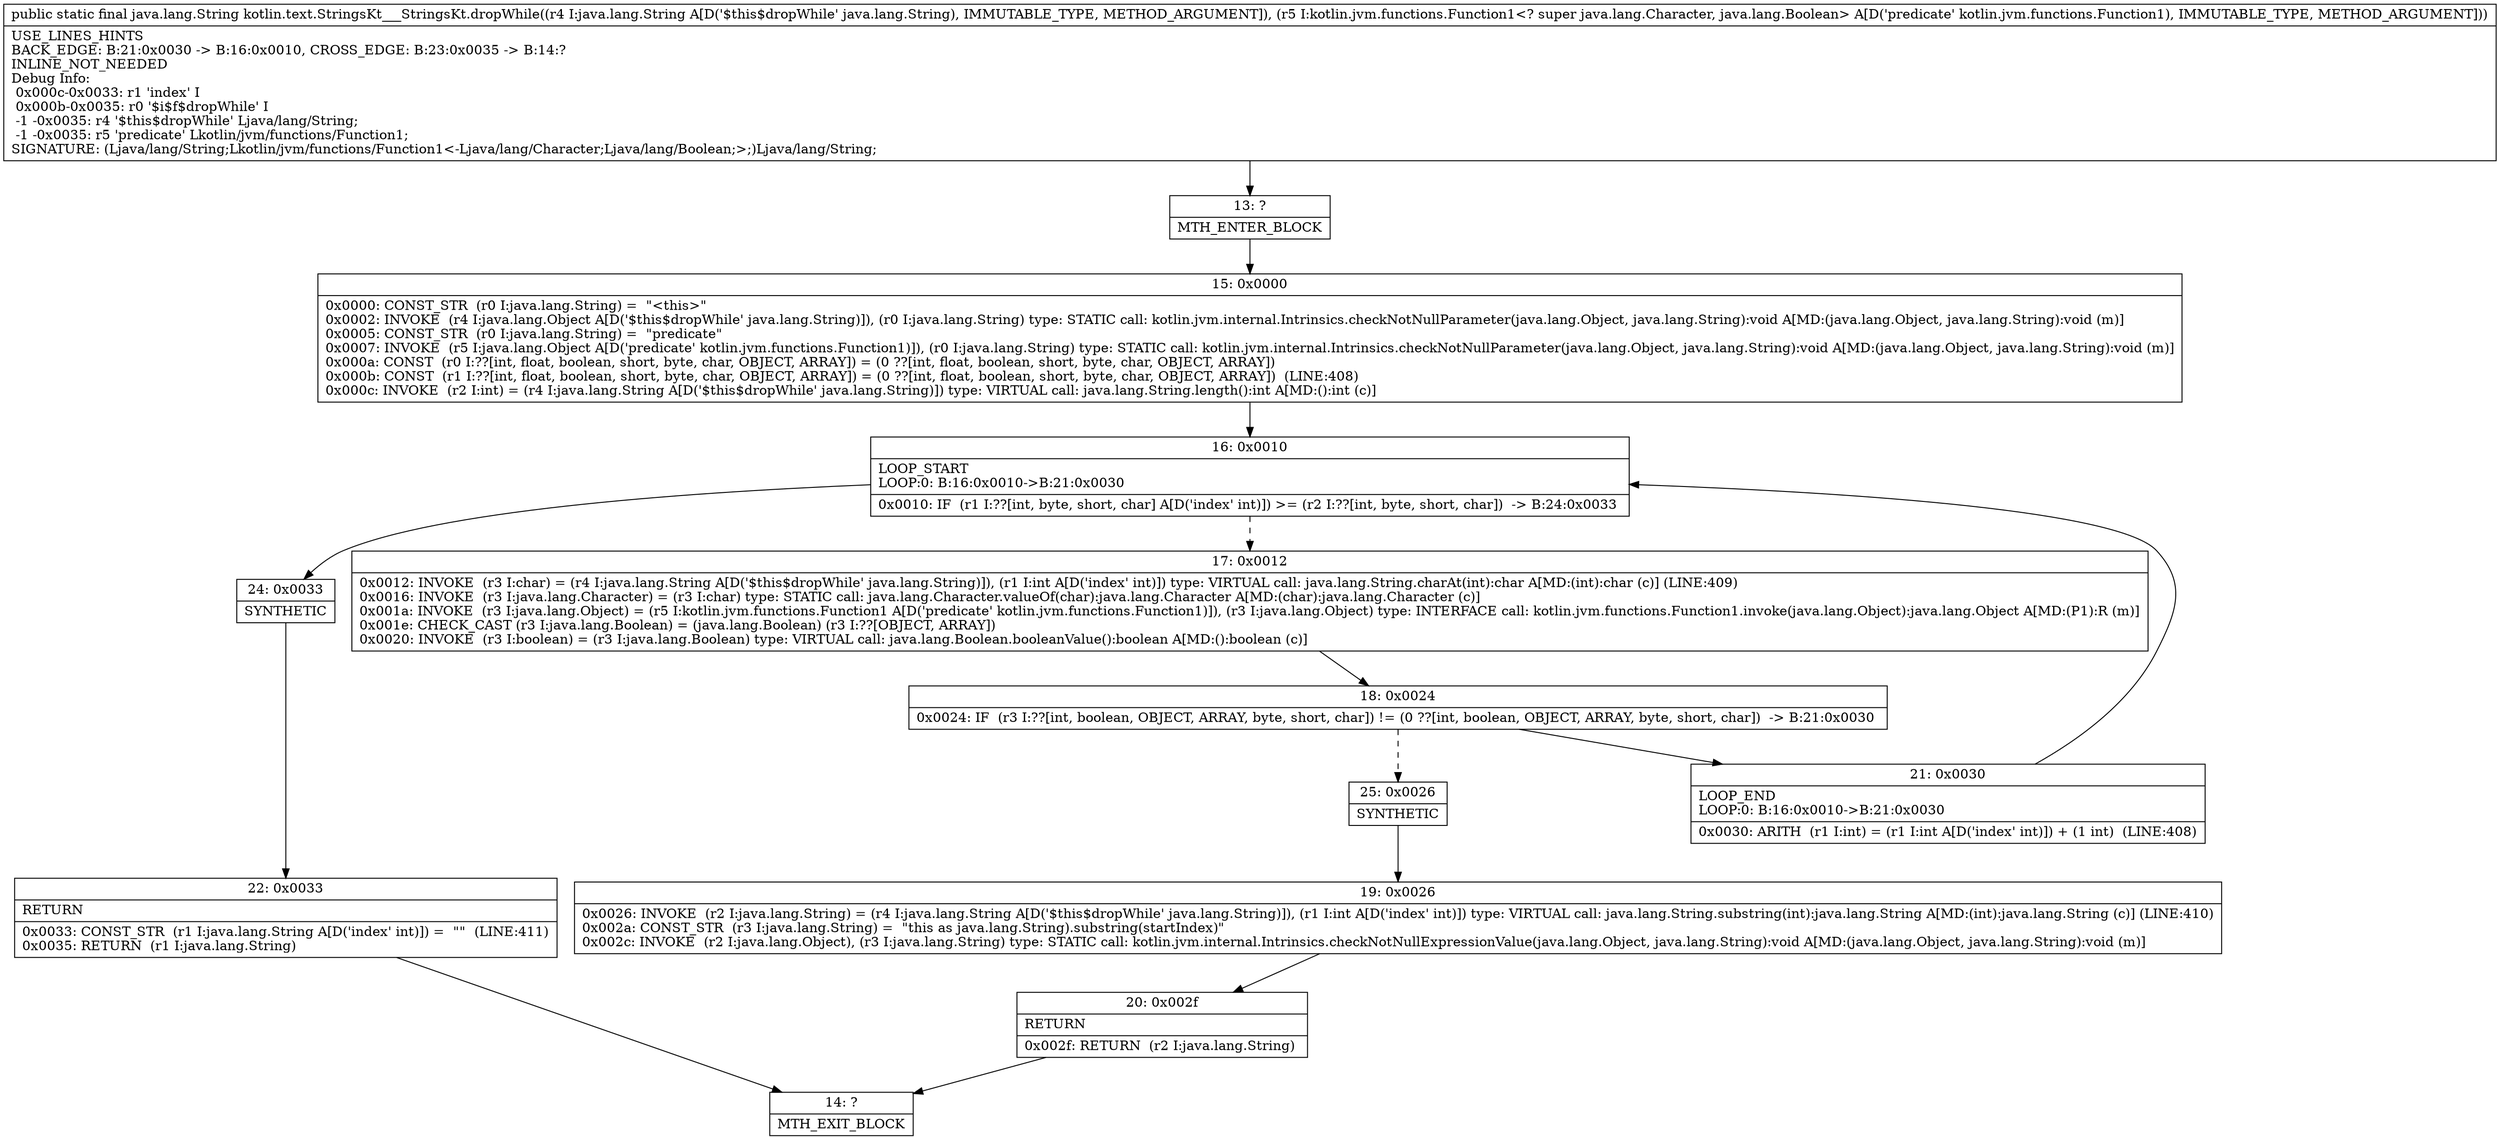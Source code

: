 digraph "CFG forkotlin.text.StringsKt___StringsKt.dropWhile(Ljava\/lang\/String;Lkotlin\/jvm\/functions\/Function1;)Ljava\/lang\/String;" {
Node_13 [shape=record,label="{13\:\ ?|MTH_ENTER_BLOCK\l}"];
Node_15 [shape=record,label="{15\:\ 0x0000|0x0000: CONST_STR  (r0 I:java.lang.String) =  \"\<this\>\" \l0x0002: INVOKE  (r4 I:java.lang.Object A[D('$this$dropWhile' java.lang.String)]), (r0 I:java.lang.String) type: STATIC call: kotlin.jvm.internal.Intrinsics.checkNotNullParameter(java.lang.Object, java.lang.String):void A[MD:(java.lang.Object, java.lang.String):void (m)]\l0x0005: CONST_STR  (r0 I:java.lang.String) =  \"predicate\" \l0x0007: INVOKE  (r5 I:java.lang.Object A[D('predicate' kotlin.jvm.functions.Function1)]), (r0 I:java.lang.String) type: STATIC call: kotlin.jvm.internal.Intrinsics.checkNotNullParameter(java.lang.Object, java.lang.String):void A[MD:(java.lang.Object, java.lang.String):void (m)]\l0x000a: CONST  (r0 I:??[int, float, boolean, short, byte, char, OBJECT, ARRAY]) = (0 ??[int, float, boolean, short, byte, char, OBJECT, ARRAY]) \l0x000b: CONST  (r1 I:??[int, float, boolean, short, byte, char, OBJECT, ARRAY]) = (0 ??[int, float, boolean, short, byte, char, OBJECT, ARRAY])  (LINE:408)\l0x000c: INVOKE  (r2 I:int) = (r4 I:java.lang.String A[D('$this$dropWhile' java.lang.String)]) type: VIRTUAL call: java.lang.String.length():int A[MD:():int (c)]\l}"];
Node_16 [shape=record,label="{16\:\ 0x0010|LOOP_START\lLOOP:0: B:16:0x0010\-\>B:21:0x0030\l|0x0010: IF  (r1 I:??[int, byte, short, char] A[D('index' int)]) \>= (r2 I:??[int, byte, short, char])  \-\> B:24:0x0033 \l}"];
Node_17 [shape=record,label="{17\:\ 0x0012|0x0012: INVOKE  (r3 I:char) = (r4 I:java.lang.String A[D('$this$dropWhile' java.lang.String)]), (r1 I:int A[D('index' int)]) type: VIRTUAL call: java.lang.String.charAt(int):char A[MD:(int):char (c)] (LINE:409)\l0x0016: INVOKE  (r3 I:java.lang.Character) = (r3 I:char) type: STATIC call: java.lang.Character.valueOf(char):java.lang.Character A[MD:(char):java.lang.Character (c)]\l0x001a: INVOKE  (r3 I:java.lang.Object) = (r5 I:kotlin.jvm.functions.Function1 A[D('predicate' kotlin.jvm.functions.Function1)]), (r3 I:java.lang.Object) type: INTERFACE call: kotlin.jvm.functions.Function1.invoke(java.lang.Object):java.lang.Object A[MD:(P1):R (m)]\l0x001e: CHECK_CAST (r3 I:java.lang.Boolean) = (java.lang.Boolean) (r3 I:??[OBJECT, ARRAY]) \l0x0020: INVOKE  (r3 I:boolean) = (r3 I:java.lang.Boolean) type: VIRTUAL call: java.lang.Boolean.booleanValue():boolean A[MD:():boolean (c)]\l}"];
Node_18 [shape=record,label="{18\:\ 0x0024|0x0024: IF  (r3 I:??[int, boolean, OBJECT, ARRAY, byte, short, char]) != (0 ??[int, boolean, OBJECT, ARRAY, byte, short, char])  \-\> B:21:0x0030 \l}"];
Node_21 [shape=record,label="{21\:\ 0x0030|LOOP_END\lLOOP:0: B:16:0x0010\-\>B:21:0x0030\l|0x0030: ARITH  (r1 I:int) = (r1 I:int A[D('index' int)]) + (1 int)  (LINE:408)\l}"];
Node_25 [shape=record,label="{25\:\ 0x0026|SYNTHETIC\l}"];
Node_19 [shape=record,label="{19\:\ 0x0026|0x0026: INVOKE  (r2 I:java.lang.String) = (r4 I:java.lang.String A[D('$this$dropWhile' java.lang.String)]), (r1 I:int A[D('index' int)]) type: VIRTUAL call: java.lang.String.substring(int):java.lang.String A[MD:(int):java.lang.String (c)] (LINE:410)\l0x002a: CONST_STR  (r3 I:java.lang.String) =  \"this as java.lang.String).substring(startIndex)\" \l0x002c: INVOKE  (r2 I:java.lang.Object), (r3 I:java.lang.String) type: STATIC call: kotlin.jvm.internal.Intrinsics.checkNotNullExpressionValue(java.lang.Object, java.lang.String):void A[MD:(java.lang.Object, java.lang.String):void (m)]\l}"];
Node_20 [shape=record,label="{20\:\ 0x002f|RETURN\l|0x002f: RETURN  (r2 I:java.lang.String) \l}"];
Node_14 [shape=record,label="{14\:\ ?|MTH_EXIT_BLOCK\l}"];
Node_24 [shape=record,label="{24\:\ 0x0033|SYNTHETIC\l}"];
Node_22 [shape=record,label="{22\:\ 0x0033|RETURN\l|0x0033: CONST_STR  (r1 I:java.lang.String A[D('index' int)]) =  \"\"  (LINE:411)\l0x0035: RETURN  (r1 I:java.lang.String) \l}"];
MethodNode[shape=record,label="{public static final java.lang.String kotlin.text.StringsKt___StringsKt.dropWhile((r4 I:java.lang.String A[D('$this$dropWhile' java.lang.String), IMMUTABLE_TYPE, METHOD_ARGUMENT]), (r5 I:kotlin.jvm.functions.Function1\<? super java.lang.Character, java.lang.Boolean\> A[D('predicate' kotlin.jvm.functions.Function1), IMMUTABLE_TYPE, METHOD_ARGUMENT]))  | USE_LINES_HINTS\lBACK_EDGE: B:21:0x0030 \-\> B:16:0x0010, CROSS_EDGE: B:23:0x0035 \-\> B:14:?\lINLINE_NOT_NEEDED\lDebug Info:\l  0x000c\-0x0033: r1 'index' I\l  0x000b\-0x0035: r0 '$i$f$dropWhile' I\l  \-1 \-0x0035: r4 '$this$dropWhile' Ljava\/lang\/String;\l  \-1 \-0x0035: r5 'predicate' Lkotlin\/jvm\/functions\/Function1;\lSIGNATURE: (Ljava\/lang\/String;Lkotlin\/jvm\/functions\/Function1\<\-Ljava\/lang\/Character;Ljava\/lang\/Boolean;\>;)Ljava\/lang\/String;\l}"];
MethodNode -> Node_13;Node_13 -> Node_15;
Node_15 -> Node_16;
Node_16 -> Node_17[style=dashed];
Node_16 -> Node_24;
Node_17 -> Node_18;
Node_18 -> Node_21;
Node_18 -> Node_25[style=dashed];
Node_21 -> Node_16;
Node_25 -> Node_19;
Node_19 -> Node_20;
Node_20 -> Node_14;
Node_24 -> Node_22;
Node_22 -> Node_14;
}

